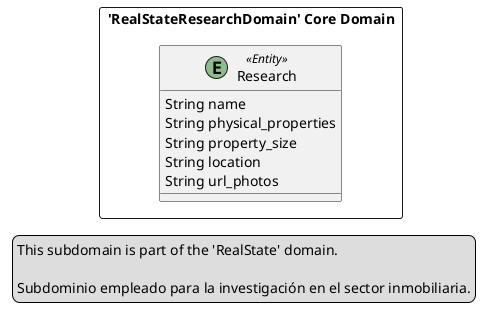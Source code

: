 @startuml

skinparam componentStyle uml2

package "'RealStateResearchDomain' Core Domain" <<Rectangle>> {
	class Research <<(E,DarkSeaGreen) Entity>> {
		String name
		String physical_properties
		String property_size
		String location
		String url_photos
	}
}
legend left
  This subdomain is part of the 'RealState' domain.

  Subdominio empleado para la investigación en el sector inmobiliaria.
end legend


@enduml
